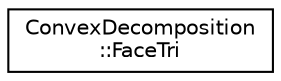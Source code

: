 digraph "Graphical Class Hierarchy"
{
  edge [fontname="Helvetica",fontsize="10",labelfontname="Helvetica",labelfontsize="10"];
  node [fontname="Helvetica",fontsize="10",shape=record];
  rankdir="LR";
  Node1 [label="ConvexDecomposition\l::FaceTri",height=0.2,width=0.4,color="black", fillcolor="white", style="filled",URL="$class_convex_decomposition_1_1_face_tri.html"];
}

